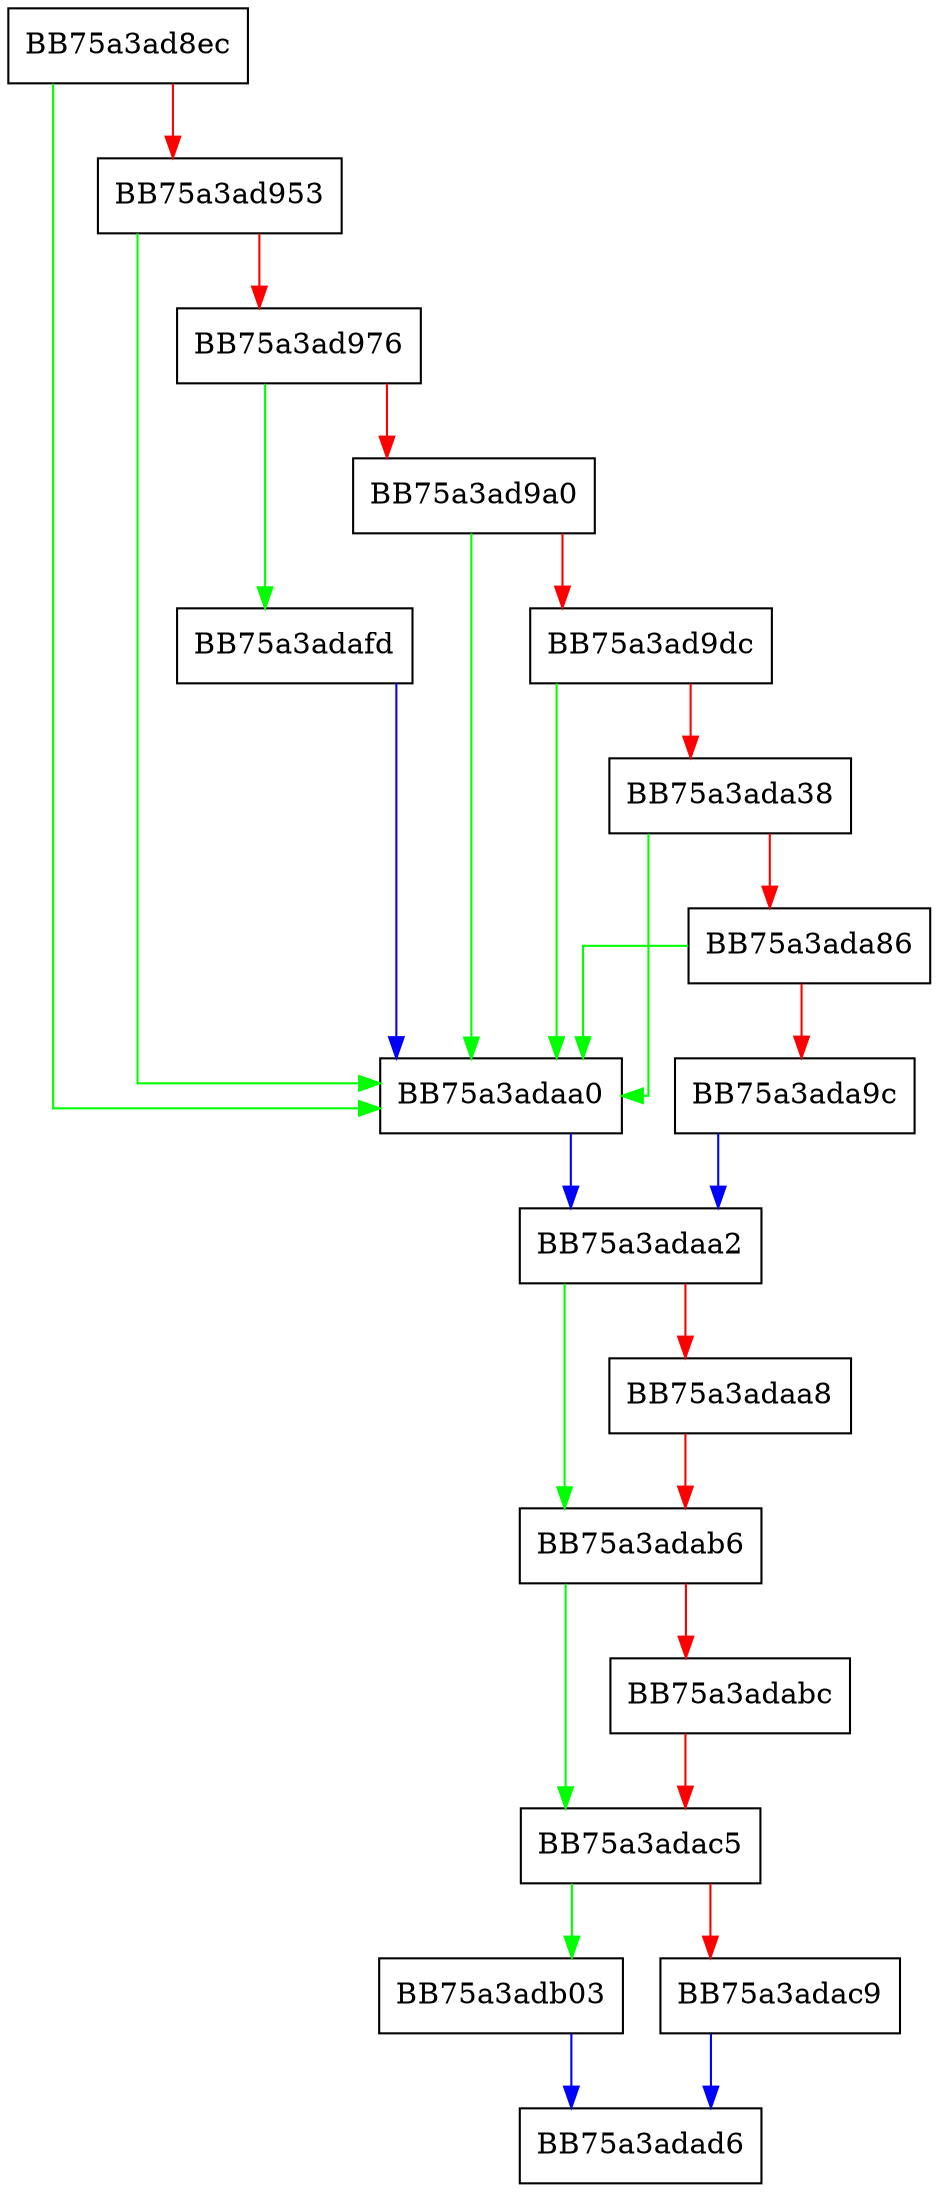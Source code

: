 digraph createDateConstructorAndPrototype {
  node [shape="box"];
  graph [splines=ortho];
  BB75a3ad8ec -> BB75a3adaa0 [color="green"];
  BB75a3ad8ec -> BB75a3ad953 [color="red"];
  BB75a3ad953 -> BB75a3adaa0 [color="green"];
  BB75a3ad953 -> BB75a3ad976 [color="red"];
  BB75a3ad976 -> BB75a3adafd [color="green"];
  BB75a3ad976 -> BB75a3ad9a0 [color="red"];
  BB75a3ad9a0 -> BB75a3adaa0 [color="green"];
  BB75a3ad9a0 -> BB75a3ad9dc [color="red"];
  BB75a3ad9dc -> BB75a3adaa0 [color="green"];
  BB75a3ad9dc -> BB75a3ada38 [color="red"];
  BB75a3ada38 -> BB75a3adaa0 [color="green"];
  BB75a3ada38 -> BB75a3ada86 [color="red"];
  BB75a3ada86 -> BB75a3adaa0 [color="green"];
  BB75a3ada86 -> BB75a3ada9c [color="red"];
  BB75a3ada9c -> BB75a3adaa2 [color="blue"];
  BB75a3adaa0 -> BB75a3adaa2 [color="blue"];
  BB75a3adaa2 -> BB75a3adab6 [color="green"];
  BB75a3adaa2 -> BB75a3adaa8 [color="red"];
  BB75a3adaa8 -> BB75a3adab6 [color="red"];
  BB75a3adab6 -> BB75a3adac5 [color="green"];
  BB75a3adab6 -> BB75a3adabc [color="red"];
  BB75a3adabc -> BB75a3adac5 [color="red"];
  BB75a3adac5 -> BB75a3adb03 [color="green"];
  BB75a3adac5 -> BB75a3adac9 [color="red"];
  BB75a3adac9 -> BB75a3adad6 [color="blue"];
  BB75a3adafd -> BB75a3adaa0 [color="blue"];
  BB75a3adb03 -> BB75a3adad6 [color="blue"];
}